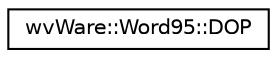 digraph "类继承关系图"
{
  edge [fontname="Helvetica",fontsize="10",labelfontname="Helvetica",labelfontsize="10"];
  node [fontname="Helvetica",fontsize="10",shape=record];
  rankdir="LR";
  Node0 [label="wvWare::Word95::DOP",height=0.2,width=0.4,color="black", fillcolor="white", style="filled",URL="$structwv_ware_1_1_word95_1_1_d_o_p.html"];
}

